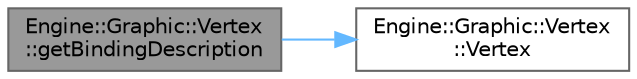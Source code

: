 digraph "Engine::Graphic::Vertex::getBindingDescription"
{
 // LATEX_PDF_SIZE
  bgcolor="transparent";
  edge [fontname=Helvetica,fontsize=10,labelfontname=Helvetica,labelfontsize=10];
  node [fontname=Helvetica,fontsize=10,shape=box,height=0.2,width=0.4];
  rankdir="LR";
  Node1 [id="Node000001",label="Engine::Graphic::Vertex\l::getBindingDescription",height=0.2,width=0.4,color="gray40", fillcolor="grey60", style="filled", fontcolor="black",tooltip="Obtiene la descripción del binding de entrada de vértices."];
  Node1 -> Node2 [id="edge1_Node000001_Node000002",color="steelblue1",style="solid",tooltip=" "];
  Node2 [id="Node000002",label="Engine::Graphic::Vertex\l::Vertex",height=0.2,width=0.4,color="grey40", fillcolor="white", style="filled",URL="$struct_engine_1_1_graphic_1_1_vertex.html#adb6493d43a15f002cfdf349a4148a7a9",tooltip="Constructor para inicializar un vértice."];
}
